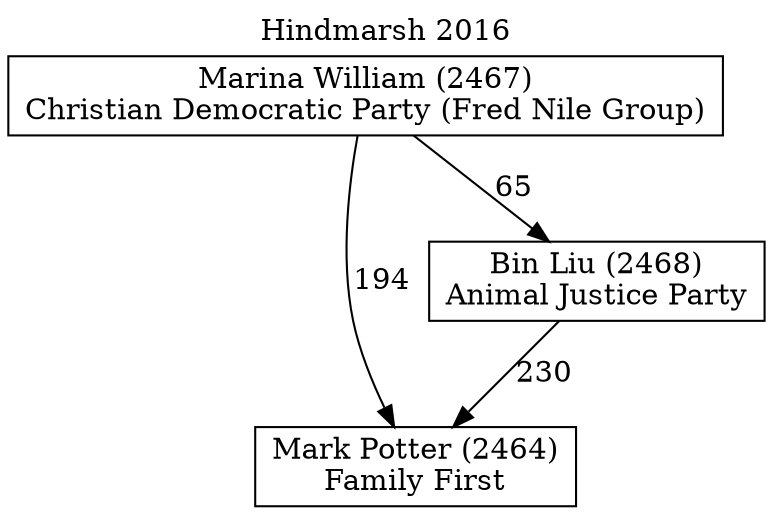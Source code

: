 // House preference flow
digraph "Mark Potter (2464)_Hindmarsh_2016" {
	graph [label="Hindmarsh 2016" labelloc=t mclimit=10]
	node [shape=box]
	"Mark Potter (2464)" [label="Mark Potter (2464)
Family First"]
	"Bin Liu (2468)" [label="Bin Liu (2468)
Animal Justice Party"]
	"Marina William (2467)" [label="Marina William (2467)
Christian Democratic Party (Fred Nile Group)"]
	"Bin Liu (2468)" -> "Mark Potter (2464)" [label=230]
	"Marina William (2467)" -> "Bin Liu (2468)" [label=65]
	"Marina William (2467)" -> "Mark Potter (2464)" [label=194]
}
